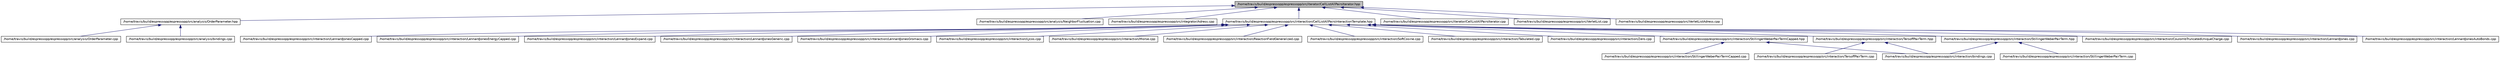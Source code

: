 digraph G
{
  edge [fontname="Helvetica",fontsize="10",labelfontname="Helvetica",labelfontsize="10"];
  node [fontname="Helvetica",fontsize="10",shape=record];
  Node1 [label="/home/travis/build/espressopp/espressopp/src/iterator/CellListAllPairsIterator.hpp",height=0.2,width=0.4,color="black", fillcolor="grey75", style="filled" fontcolor="black"];
  Node1 -> Node2 [dir="back",color="midnightblue",fontsize="10",style="solid",fontname="Helvetica"];
  Node2 [label="/home/travis/build/espressopp/espressopp/src/analysis/OrderParameter.hpp",height=0.2,width=0.4,color="black", fillcolor="white", style="filled",URL="$OrderParameter_8hpp.html"];
  Node2 -> Node3 [dir="back",color="midnightblue",fontsize="10",style="solid",fontname="Helvetica"];
  Node3 [label="/home/travis/build/espressopp/espressopp/src/analysis/bindings.cpp",height=0.2,width=0.4,color="black", fillcolor="white", style="filled",URL="$analysis_2bindings_8cpp.html"];
  Node2 -> Node4 [dir="back",color="midnightblue",fontsize="10",style="solid",fontname="Helvetica"];
  Node4 [label="/home/travis/build/espressopp/espressopp/src/analysis/OrderParameter.cpp",height=0.2,width=0.4,color="black", fillcolor="white", style="filled",URL="$OrderParameter_8cpp.html"];
  Node1 -> Node5 [dir="back",color="midnightblue",fontsize="10",style="solid",fontname="Helvetica"];
  Node5 [label="/home/travis/build/espressopp/espressopp/src/analysis/NeighborFluctuation.cpp",height=0.2,width=0.4,color="black", fillcolor="white", style="filled",URL="$NeighborFluctuation_8cpp.html"];
  Node1 -> Node6 [dir="back",color="midnightblue",fontsize="10",style="solid",fontname="Helvetica"];
  Node6 [label="/home/travis/build/espressopp/espressopp/src/integrator/Adress.cpp",height=0.2,width=0.4,color="black", fillcolor="white", style="filled",URL="$Adress_8cpp.html"];
  Node1 -> Node7 [dir="back",color="midnightblue",fontsize="10",style="solid",fontname="Helvetica"];
  Node7 [label="/home/travis/build/espressopp/espressopp/src/interaction/CellListAllPairsInteractionTemplate.hpp",height=0.2,width=0.4,color="black", fillcolor="white", style="filled",URL="$CellListAllPairsInteractionTemplate_8hpp.html"];
  Node7 -> Node8 [dir="back",color="midnightblue",fontsize="10",style="solid",fontname="Helvetica"];
  Node8 [label="/home/travis/build/espressopp/espressopp/src/interaction/StillingerWeberPairTerm.hpp",height=0.2,width=0.4,color="black", fillcolor="white", style="filled",URL="$StillingerWeberPairTerm_8hpp.html"];
  Node8 -> Node9 [dir="back",color="midnightblue",fontsize="10",style="solid",fontname="Helvetica"];
  Node9 [label="/home/travis/build/espressopp/espressopp/src/interaction/bindings.cpp",height=0.2,width=0.4,color="black", fillcolor="white", style="filled",URL="$interaction_2bindings_8cpp.html"];
  Node8 -> Node10 [dir="back",color="midnightblue",fontsize="10",style="solid",fontname="Helvetica"];
  Node10 [label="/home/travis/build/espressopp/espressopp/src/interaction/StillingerWeberPairTerm.cpp",height=0.2,width=0.4,color="black", fillcolor="white", style="filled",URL="$StillingerWeberPairTerm_8cpp.html"];
  Node7 -> Node11 [dir="back",color="midnightblue",fontsize="10",style="solid",fontname="Helvetica"];
  Node11 [label="/home/travis/build/espressopp/espressopp/src/interaction/StillingerWeberPairTermCapped.hpp",height=0.2,width=0.4,color="black", fillcolor="white", style="filled",URL="$StillingerWeberPairTermCapped_8hpp.html"];
  Node11 -> Node9 [dir="back",color="midnightblue",fontsize="10",style="solid",fontname="Helvetica"];
  Node11 -> Node12 [dir="back",color="midnightblue",fontsize="10",style="solid",fontname="Helvetica"];
  Node12 [label="/home/travis/build/espressopp/espressopp/src/interaction/StillingerWeberPairTermCapped.cpp",height=0.2,width=0.4,color="black", fillcolor="white", style="filled",URL="$StillingerWeberPairTermCapped_8cpp.html"];
  Node7 -> Node13 [dir="back",color="midnightblue",fontsize="10",style="solid",fontname="Helvetica"];
  Node13 [label="/home/travis/build/espressopp/espressopp/src/interaction/TersoffPairTerm.hpp",height=0.2,width=0.4,color="black", fillcolor="white", style="filled",URL="$TersoffPairTerm_8hpp.html"];
  Node13 -> Node9 [dir="back",color="midnightblue",fontsize="10",style="solid",fontname="Helvetica"];
  Node13 -> Node14 [dir="back",color="midnightblue",fontsize="10",style="solid",fontname="Helvetica"];
  Node14 [label="/home/travis/build/espressopp/espressopp/src/interaction/TersoffPairTerm.cpp",height=0.2,width=0.4,color="black", fillcolor="white", style="filled",URL="$TersoffPairTerm_8cpp.html"];
  Node7 -> Node15 [dir="back",color="midnightblue",fontsize="10",style="solid",fontname="Helvetica"];
  Node15 [label="/home/travis/build/espressopp/espressopp/src/interaction/CoulombTruncatedUniqueCharge.cpp",height=0.2,width=0.4,color="black", fillcolor="white", style="filled",URL="$CoulombTruncatedUniqueCharge_8cpp.html"];
  Node7 -> Node16 [dir="back",color="midnightblue",fontsize="10",style="solid",fontname="Helvetica"];
  Node16 [label="/home/travis/build/espressopp/espressopp/src/interaction/LennardJones.cpp",height=0.2,width=0.4,color="black", fillcolor="white", style="filled",URL="$LennardJones_8cpp.html"];
  Node7 -> Node17 [dir="back",color="midnightblue",fontsize="10",style="solid",fontname="Helvetica"];
  Node17 [label="/home/travis/build/espressopp/espressopp/src/interaction/LennardJonesAutoBonds.cpp",height=0.2,width=0.4,color="black", fillcolor="white", style="filled",URL="$LennardJonesAutoBonds_8cpp.html"];
  Node7 -> Node18 [dir="back",color="midnightblue",fontsize="10",style="solid",fontname="Helvetica"];
  Node18 [label="/home/travis/build/espressopp/espressopp/src/interaction/LennardJonesCapped.cpp",height=0.2,width=0.4,color="black", fillcolor="white", style="filled",URL="$LennardJonesCapped_8cpp.html"];
  Node7 -> Node19 [dir="back",color="midnightblue",fontsize="10",style="solid",fontname="Helvetica"];
  Node19 [label="/home/travis/build/espressopp/espressopp/src/interaction/LennardJonesEnergyCapped.cpp",height=0.2,width=0.4,color="black", fillcolor="white", style="filled",URL="$LennardJonesEnergyCapped_8cpp.html"];
  Node7 -> Node20 [dir="back",color="midnightblue",fontsize="10",style="solid",fontname="Helvetica"];
  Node20 [label="/home/travis/build/espressopp/espressopp/src/interaction/LennardJonesExpand.cpp",height=0.2,width=0.4,color="black", fillcolor="white", style="filled",URL="$LennardJonesExpand_8cpp.html"];
  Node7 -> Node21 [dir="back",color="midnightblue",fontsize="10",style="solid",fontname="Helvetica"];
  Node21 [label="/home/travis/build/espressopp/espressopp/src/interaction/LennardJonesGeneric.cpp",height=0.2,width=0.4,color="black", fillcolor="white", style="filled",URL="$LennardJonesGeneric_8cpp.html"];
  Node7 -> Node22 [dir="back",color="midnightblue",fontsize="10",style="solid",fontname="Helvetica"];
  Node22 [label="/home/travis/build/espressopp/espressopp/src/interaction/LennardJonesGromacs.cpp",height=0.2,width=0.4,color="black", fillcolor="white", style="filled",URL="$LennardJonesGromacs_8cpp.html"];
  Node7 -> Node23 [dir="back",color="midnightblue",fontsize="10",style="solid",fontname="Helvetica"];
  Node23 [label="/home/travis/build/espressopp/espressopp/src/interaction/LJcos.cpp",height=0.2,width=0.4,color="black", fillcolor="white", style="filled",URL="$LJcos_8cpp.html"];
  Node7 -> Node24 [dir="back",color="midnightblue",fontsize="10",style="solid",fontname="Helvetica"];
  Node24 [label="/home/travis/build/espressopp/espressopp/src/interaction/Morse.cpp",height=0.2,width=0.4,color="black", fillcolor="white", style="filled",URL="$Morse_8cpp.html"];
  Node7 -> Node25 [dir="back",color="midnightblue",fontsize="10",style="solid",fontname="Helvetica"];
  Node25 [label="/home/travis/build/espressopp/espressopp/src/interaction/ReactionFieldGeneralized.cpp",height=0.2,width=0.4,color="black", fillcolor="white", style="filled",URL="$ReactionFieldGeneralized_8cpp.html"];
  Node7 -> Node26 [dir="back",color="midnightblue",fontsize="10",style="solid",fontname="Helvetica"];
  Node26 [label="/home/travis/build/espressopp/espressopp/src/interaction/SoftCosine.cpp",height=0.2,width=0.4,color="black", fillcolor="white", style="filled",URL="$SoftCosine_8cpp.html"];
  Node7 -> Node27 [dir="back",color="midnightblue",fontsize="10",style="solid",fontname="Helvetica"];
  Node27 [label="/home/travis/build/espressopp/espressopp/src/interaction/Tabulated.cpp",height=0.2,width=0.4,color="black", fillcolor="white", style="filled",URL="$Tabulated_8cpp.html"];
  Node7 -> Node28 [dir="back",color="midnightblue",fontsize="10",style="solid",fontname="Helvetica"];
  Node28 [label="/home/travis/build/espressopp/espressopp/src/interaction/Zero.cpp",height=0.2,width=0.4,color="black", fillcolor="white", style="filled",URL="$Zero_8cpp.html"];
  Node1 -> Node29 [dir="back",color="midnightblue",fontsize="10",style="solid",fontname="Helvetica"];
  Node29 [label="/home/travis/build/espressopp/espressopp/src/iterator/CellListAllPairsIterator.cpp",height=0.2,width=0.4,color="black", fillcolor="white", style="filled",URL="$CellListAllPairsIterator_8cpp.html"];
  Node1 -> Node30 [dir="back",color="midnightblue",fontsize="10",style="solid",fontname="Helvetica"];
  Node30 [label="/home/travis/build/espressopp/espressopp/src/VerletList.cpp",height=0.2,width=0.4,color="black", fillcolor="white", style="filled",URL="$VerletList_8cpp.html"];
  Node1 -> Node31 [dir="back",color="midnightblue",fontsize="10",style="solid",fontname="Helvetica"];
  Node31 [label="/home/travis/build/espressopp/espressopp/src/VerletListAdress.cpp",height=0.2,width=0.4,color="black", fillcolor="white", style="filled",URL="$VerletListAdress_8cpp.html"];
}
